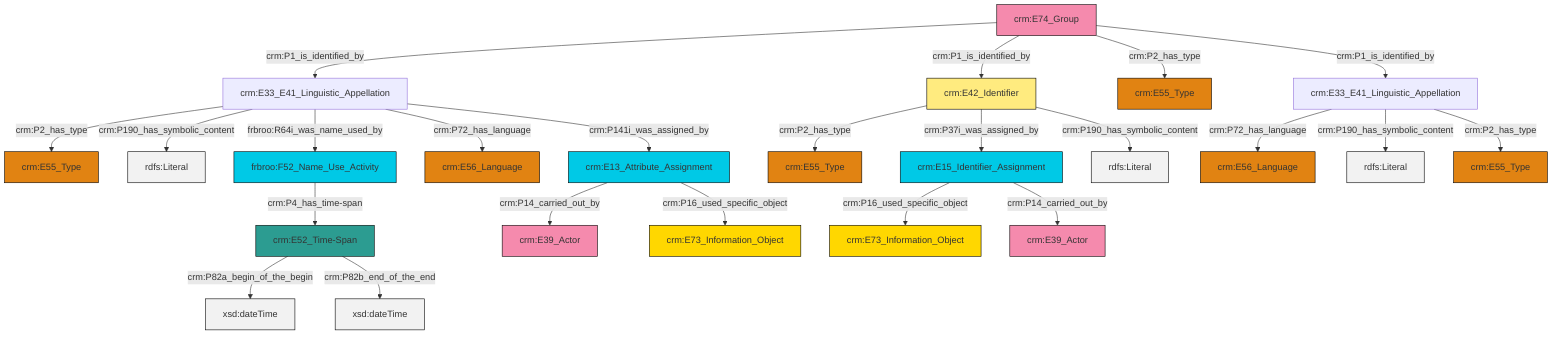 graph TD
classDef Literal fill:#f2f2f2,stroke:#000000;
classDef CRM_Entity fill:#FFFFFF,stroke:#000000;
classDef Temporal_Entity fill:#00C9E6, stroke:#000000;
classDef Type fill:#E18312, stroke:#000000;
classDef Time-Span fill:#2C9C91, stroke:#000000;
classDef Appellation fill:#FFEB7F, stroke:#000000;
classDef Place fill:#008836, stroke:#000000;
classDef Persistent_Item fill:#B266B2, stroke:#000000;
classDef Conceptual_Object fill:#FFD700, stroke:#000000;
classDef Physical_Thing fill:#D2B48C, stroke:#000000;
classDef Actor fill:#f58aad, stroke:#000000;
classDef PC_Classes fill:#4ce600, stroke:#000000;
classDef Multi fill:#cccccc,stroke:#000000;

0["crm:E13_Attribute_Assignment"]:::Temporal_Entity -->|crm:P14_carried_out_by| 1["crm:E39_Actor"]:::Actor
2["crm:E52_Time-Span"]:::Time-Span -->|crm:P82a_begin_of_the_begin| 3[xsd:dateTime]:::Literal
13["frbroo:F52_Name_Use_Activity"]:::Temporal_Entity -->|crm:P4_has_time-span| 2["crm:E52_Time-Span"]:::Time-Span
14["crm:E42_Identifier"]:::Appellation -->|crm:P2_has_type| 15["crm:E55_Type"]:::Type
14["crm:E42_Identifier"]:::Appellation -->|crm:P37i_was_assigned_by| 16["crm:E15_Identifier_Assignment"]:::Temporal_Entity
17["crm:E33_E41_Linguistic_Appellation"]:::Default -->|crm:P2_has_type| 23["crm:E55_Type"]:::Type
24["crm:E74_Group"]:::Actor -->|crm:P1_is_identified_by| 17["crm:E33_E41_Linguistic_Appellation"]:::Default
24["crm:E74_Group"]:::Actor -->|crm:P1_is_identified_by| 14["crm:E42_Identifier"]:::Appellation
16["crm:E15_Identifier_Assignment"]:::Temporal_Entity -->|crm:P16_used_specific_object| 25["crm:E73_Information_Object"]:::Conceptual_Object
17["crm:E33_E41_Linguistic_Appellation"]:::Default -->|crm:P190_has_symbolic_content| 26[rdfs:Literal]:::Literal
14["crm:E42_Identifier"]:::Appellation -->|crm:P190_has_symbolic_content| 27[rdfs:Literal]:::Literal
28["crm:E33_E41_Linguistic_Appellation"]:::Default -->|crm:P72_has_language| 29["crm:E56_Language"]:::Type
24["crm:E74_Group"]:::Actor -->|crm:P2_has_type| 7["crm:E55_Type"]:::Type
2["crm:E52_Time-Span"]:::Time-Span -->|crm:P82b_end_of_the_end| 32[xsd:dateTime]:::Literal
17["crm:E33_E41_Linguistic_Appellation"]:::Default -->|frbroo:R64i_was_name_used_by| 13["frbroo:F52_Name_Use_Activity"]:::Temporal_Entity
17["crm:E33_E41_Linguistic_Appellation"]:::Default -->|crm:P72_has_language| 11["crm:E56_Language"]:::Type
16["crm:E15_Identifier_Assignment"]:::Temporal_Entity -->|crm:P14_carried_out_by| 37["crm:E39_Actor"]:::Actor
0["crm:E13_Attribute_Assignment"]:::Temporal_Entity -->|crm:P16_used_specific_object| 4["crm:E73_Information_Object"]:::Conceptual_Object
28["crm:E33_E41_Linguistic_Appellation"]:::Default -->|crm:P190_has_symbolic_content| 38[rdfs:Literal]:::Literal
17["crm:E33_E41_Linguistic_Appellation"]:::Default -->|crm:P141i_was_assigned_by| 0["crm:E13_Attribute_Assignment"]:::Temporal_Entity
24["crm:E74_Group"]:::Actor -->|crm:P1_is_identified_by| 28["crm:E33_E41_Linguistic_Appellation"]:::Default
28["crm:E33_E41_Linguistic_Appellation"]:::Default -->|crm:P2_has_type| 20["crm:E55_Type"]:::Type